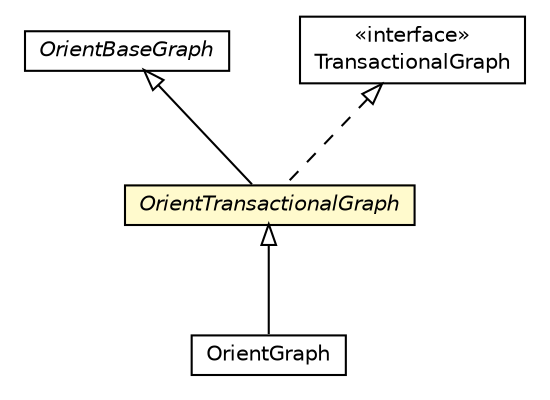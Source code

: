 #!/usr/local/bin/dot
#
# Class diagram 
# Generated by UMLGraph version R5_6-24-gf6e263 (http://www.umlgraph.org/)
#

digraph G {
	edge [fontname="Helvetica",fontsize=10,labelfontname="Helvetica",labelfontsize=10];
	node [fontname="Helvetica",fontsize=10,shape=plaintext];
	nodesep=0.25;
	ranksep=0.5;
	// com.tinkerpop.blueprints.impls.orient.OrientGraph
	c4511164 [label=<<table title="com.tinkerpop.blueprints.impls.orient.OrientGraph" border="0" cellborder="1" cellspacing="0" cellpadding="2" port="p" href="./OrientGraph.html">
		<tr><td><table border="0" cellspacing="0" cellpadding="1">
<tr><td align="center" balign="center"> OrientGraph </td></tr>
		</table></td></tr>
		</table>>, URL="./OrientGraph.html", fontname="Helvetica", fontcolor="black", fontsize=10.0];
	// com.tinkerpop.blueprints.impls.orient.OrientTransactionalGraph
	c4511165 [label=<<table title="com.tinkerpop.blueprints.impls.orient.OrientTransactionalGraph" border="0" cellborder="1" cellspacing="0" cellpadding="2" port="p" bgcolor="lemonChiffon" href="./OrientTransactionalGraph.html">
		<tr><td><table border="0" cellspacing="0" cellpadding="1">
<tr><td align="center" balign="center"><font face="Helvetica-Oblique"> OrientTransactionalGraph </font></td></tr>
		</table></td></tr>
		</table>>, URL="./OrientTransactionalGraph.html", fontname="Helvetica", fontcolor="black", fontsize=10.0];
	// com.tinkerpop.blueprints.impls.orient.OrientBaseGraph
	c4511172 [label=<<table title="com.tinkerpop.blueprints.impls.orient.OrientBaseGraph" border="0" cellborder="1" cellspacing="0" cellpadding="2" port="p" href="./OrientBaseGraph.html">
		<tr><td><table border="0" cellspacing="0" cellpadding="1">
<tr><td align="center" balign="center"><font face="Helvetica-Oblique"> OrientBaseGraph </font></td></tr>
		</table></td></tr>
		</table>>, URL="./OrientBaseGraph.html", fontname="Helvetica", fontcolor="black", fontsize=10.0];
	//com.tinkerpop.blueprints.impls.orient.OrientGraph extends com.tinkerpop.blueprints.impls.orient.OrientTransactionalGraph
	c4511165:p -> c4511164:p [dir=back,arrowtail=empty];
	//com.tinkerpop.blueprints.impls.orient.OrientTransactionalGraph extends com.tinkerpop.blueprints.impls.orient.OrientBaseGraph
	c4511172:p -> c4511165:p [dir=back,arrowtail=empty];
	//com.tinkerpop.blueprints.impls.orient.OrientTransactionalGraph implements com.tinkerpop.blueprints.TransactionalGraph
	c4511427:p -> c4511165:p [dir=back,arrowtail=empty,style=dashed];
	// com.tinkerpop.blueprints.TransactionalGraph
	c4511427 [label=<<table title="com.tinkerpop.blueprints.TransactionalGraph" border="0" cellborder="1" cellspacing="0" cellpadding="2" port="p" href="http://java.sun.com/j2se/1.4.2/docs/api/com/tinkerpop/blueprints/TransactionalGraph.html">
		<tr><td><table border="0" cellspacing="0" cellpadding="1">
<tr><td align="center" balign="center"> &#171;interface&#187; </td></tr>
<tr><td align="center" balign="center"> TransactionalGraph </td></tr>
		</table></td></tr>
		</table>>, URL="http://java.sun.com/j2se/1.4.2/docs/api/com/tinkerpop/blueprints/TransactionalGraph.html", fontname="Helvetica", fontcolor="black", fontsize=10.0];
}

